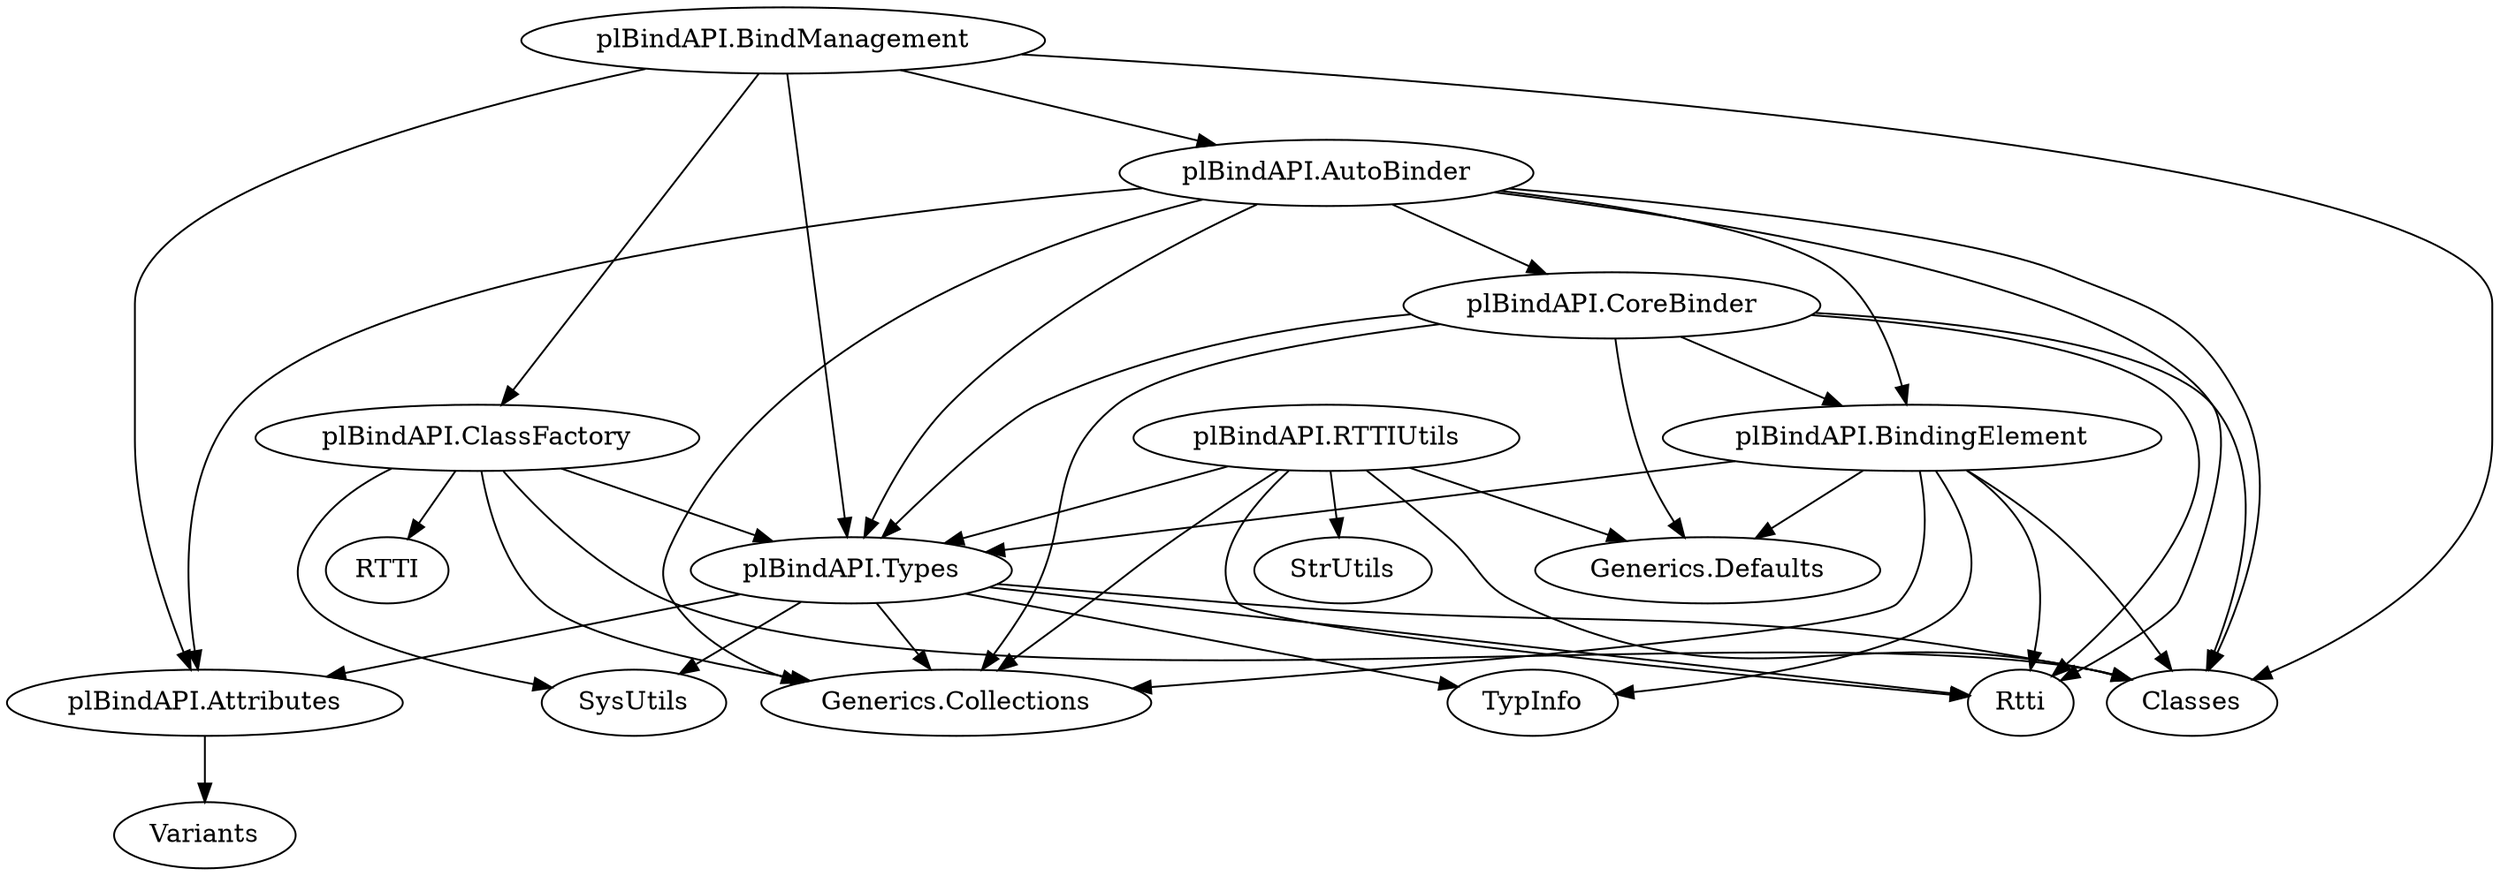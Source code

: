 digraph Uses {
  "plBindAPI.Attributes" -> "Variants"
  "plBindAPI.Attributes" [href="plBindAPI.Attributes.html"]
  "plBindAPI.AutoBinder" -> "Classes"
  "plBindAPI.AutoBinder" -> "Generics.Collections"
  "plBindAPI.AutoBinder" -> "plBindAPI.Attributes"
  "plBindAPI.AutoBinder" -> "plBindAPI.BindingElement"
  "plBindAPI.AutoBinder" -> "plBindAPI.CoreBinder"
  "plBindAPI.AutoBinder" -> "plBindAPI.Types"
  "plBindAPI.AutoBinder" -> "Rtti"
  "plBindAPI.AutoBinder" [href="plBindAPI.AutoBinder.html"]
  "plBindAPI.BindingElement" -> "Classes"
  "plBindAPI.BindingElement" -> "Generics.Collections"
  "plBindAPI.BindingElement" -> "Generics.Defaults"
  "plBindAPI.BindingElement" -> "plBindAPI.Types"
  "plBindAPI.BindingElement" -> "Rtti"
  "plBindAPI.BindingElement" -> "TypInfo"
  "plBindAPI.BindingElement" [href="plBindAPI.BindingElement.html"]
  "plBindAPI.BindManagement" -> "Classes"
  "plBindAPI.BindManagement" -> "plBindAPI.Attributes"
  "plBindAPI.BindManagement" -> "plBindAPI.AutoBinder"
  "plBindAPI.BindManagement" -> "plBindAPI.ClassFactory"
  "plBindAPI.BindManagement" -> "plBindAPI.Types"
  "plBindAPI.BindManagement" [href="plBindAPI.BindManagement.html"]
  "plBindAPI.ClassFactory" -> "Classes"
  "plBindAPI.ClassFactory" -> "Generics.Collections"
  "plBindAPI.ClassFactory" -> "plBindAPI.Types"
  "plBindAPI.ClassFactory" -> "RTTI"
  "plBindAPI.ClassFactory" -> "SysUtils"
  "plBindAPI.ClassFactory" [href="plBindAPI.ClassFactory.html"]
  "plBindAPI.CoreBinder" -> "Classes"
  "plBindAPI.CoreBinder" -> "Generics.Collections"
  "plBindAPI.CoreBinder" -> "Generics.Defaults"
  "plBindAPI.CoreBinder" -> "plBindAPI.BindingElement"
  "plBindAPI.CoreBinder" -> "plBindAPI.Types"
  "plBindAPI.CoreBinder" -> "Rtti"
  "plBindAPI.CoreBinder" [href="plBindAPI.CoreBinder.html"]
  "plBindAPI.RTTIUtils" -> "Classes"
  "plBindAPI.RTTIUtils" -> "Generics.Collections"
  "plBindAPI.RTTIUtils" -> "Generics.Defaults"
  "plBindAPI.RTTIUtils" -> "plBindAPI.Types"
  "plBindAPI.RTTIUtils" -> "Rtti"
  "plBindAPI.RTTIUtils" -> "StrUtils"
  "plBindAPI.RTTIUtils" [href="plBindAPI.RTTIUtils.html"]
  "plBindAPI.Types" -> "Classes"
  "plBindAPI.Types" -> "Generics.Collections"
  "plBindAPI.Types" -> "plBindAPI.Attributes"
  "plBindAPI.Types" -> "Rtti"
  "plBindAPI.Types" -> "SysUtils"
  "plBindAPI.Types" -> "TypInfo"
  "plBindAPI.Types" [href="plBindAPI.Types.html"]
}
